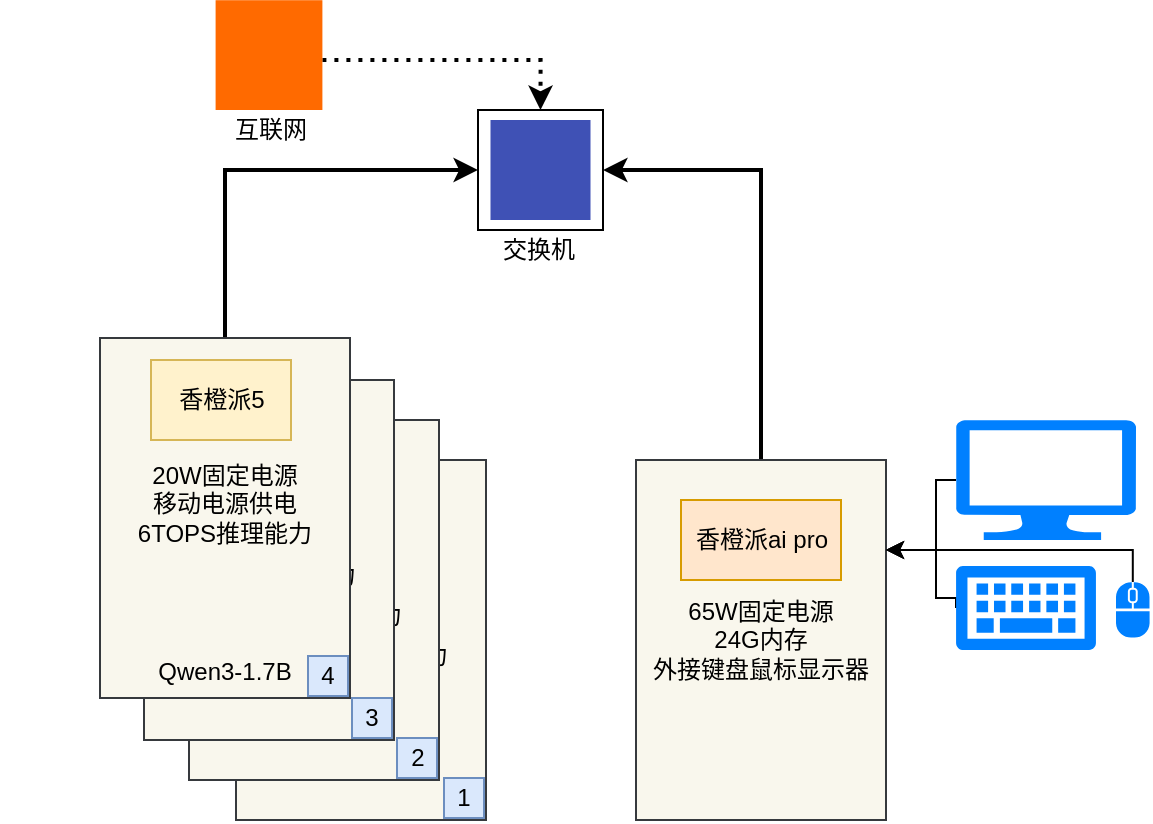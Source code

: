 <mxfile version="28.0.4">
  <diagram name="第 1 页" id="Zs4RSEsippY4Q-daVaDR">
    <mxGraphModel dx="957" dy="1747" grid="1" gridSize="10" guides="1" tooltips="1" connect="1" arrows="1" fold="1" page="1" pageScale="1" pageWidth="827" pageHeight="1169" math="0" shadow="0">
      <root>
        <mxCell id="0" />
        <mxCell id="1" parent="0" />
        <mxCell id="MkoVejmkBs83C9UF1eeo-54" value="" style="rounded=0;whiteSpace=wrap;html=1;" vertex="1" parent="1">
          <mxGeometry x="351" y="35" width="62.5" height="60" as="geometry" />
        </mxCell>
        <mxCell id="MkoVejmkBs83C9UF1eeo-59" style="edgeStyle=orthogonalEdgeStyle;rounded=0;orthogonalLoop=1;jettySize=auto;html=1;exitX=0.5;exitY=0;exitDx=0;exitDy=0;entryX=1;entryY=0.5;entryDx=0;entryDy=0;strokeWidth=2;" edge="1" parent="1" source="MkoVejmkBs83C9UF1eeo-4" target="MkoVejmkBs83C9UF1eeo-54">
          <mxGeometry relative="1" as="geometry" />
        </mxCell>
        <mxCell id="MkoVejmkBs83C9UF1eeo-4" value="&lt;div&gt;65W固定电源&lt;/div&gt;&lt;div&gt;24G内存&lt;/div&gt;&lt;div&gt;外接键盘鼠标显示器&lt;/div&gt;" style="rounded=0;whiteSpace=wrap;html=1;fillColor=#f9f7ed;strokeColor=#36393d;" vertex="1" parent="1">
          <mxGeometry x="430" y="210" width="125" height="180" as="geometry" />
        </mxCell>
        <mxCell id="MkoVejmkBs83C9UF1eeo-3" value="&lt;div&gt;20W固定电源&lt;/div&gt;&lt;div&gt;移动电源供电&lt;/div&gt;&lt;div&gt;6TOPS推理能力&lt;/div&gt;&lt;div&gt;&lt;br&gt;&lt;/div&gt;" style="rounded=0;whiteSpace=wrap;html=1;fillColor=#f9f7ed;strokeColor=#36393d;movable=1;resizable=1;rotatable=1;deletable=1;editable=1;locked=0;connectable=1;" vertex="1" parent="1">
          <mxGeometry x="230" y="210" width="125" height="180" as="geometry" />
        </mxCell>
        <mxCell id="MkoVejmkBs83C9UF1eeo-1" value="香橙派5" style="rounded=0;whiteSpace=wrap;html=1;fillColor=#fff2cc;strokeColor=#d6b656;movable=0;resizable=0;rotatable=0;deletable=0;editable=0;locked=1;connectable=0;" vertex="1" parent="1">
          <mxGeometry x="257.5" y="230" width="70" height="40" as="geometry" />
        </mxCell>
        <mxCell id="MkoVejmkBs83C9UF1eeo-2" value="香橙派ai pro" style="rounded=0;whiteSpace=wrap;html=1;fillColor=#ffe6cc;strokeColor=#d79b00;" vertex="1" parent="1">
          <mxGeometry x="452.5" y="230" width="80" height="40" as="geometry" />
        </mxCell>
        <mxCell id="MkoVejmkBs83C9UF1eeo-68" style="edgeStyle=orthogonalEdgeStyle;rounded=0;orthogonalLoop=1;jettySize=auto;html=1;exitX=0;exitY=0.5;exitDx=0;exitDy=0;exitPerimeter=0;entryX=1;entryY=0.25;entryDx=0;entryDy=0;" edge="1" parent="1" source="MkoVejmkBs83C9UF1eeo-6" target="MkoVejmkBs83C9UF1eeo-4">
          <mxGeometry relative="1" as="geometry">
            <Array as="points">
              <mxPoint x="590" y="279" />
              <mxPoint x="580" y="279" />
              <mxPoint x="580" y="255" />
            </Array>
          </mxGeometry>
        </mxCell>
        <mxCell id="MkoVejmkBs83C9UF1eeo-6" value="" style="sketch=0;aspect=fixed;pointerEvents=1;shadow=0;dashed=0;html=1;strokeColor=none;labelPosition=center;verticalLabelPosition=bottom;verticalAlign=top;align=center;fillColor=light-dark(#0080ff, #bfd3ff);shape=mxgraph.mscae.enterprise.keyboard" vertex="1" parent="1">
          <mxGeometry x="590" y="263" width="70" height="42" as="geometry" />
        </mxCell>
        <mxCell id="MkoVejmkBs83C9UF1eeo-64" style="edgeStyle=orthogonalEdgeStyle;rounded=0;orthogonalLoop=1;jettySize=auto;html=1;exitX=0;exitY=0.5;exitDx=0;exitDy=0;exitPerimeter=0;entryX=1;entryY=0.25;entryDx=0;entryDy=0;" edge="1" parent="1" source="MkoVejmkBs83C9UF1eeo-7" target="MkoVejmkBs83C9UF1eeo-4">
          <mxGeometry relative="1" as="geometry">
            <Array as="points">
              <mxPoint x="580" y="220" />
              <mxPoint x="580" y="255" />
            </Array>
          </mxGeometry>
        </mxCell>
        <mxCell id="MkoVejmkBs83C9UF1eeo-7" value="" style="verticalLabelPosition=bottom;html=1;verticalAlign=top;align=center;strokeColor=none;fillColor=light-dark(#0080ff, #0089b6);shape=mxgraph.azure.computer;pointerEvents=1;" vertex="1" parent="1">
          <mxGeometry x="590" y="190" width="90" height="60" as="geometry" />
        </mxCell>
        <mxCell id="MkoVejmkBs83C9UF1eeo-66" style="edgeStyle=orthogonalEdgeStyle;rounded=0;orthogonalLoop=1;jettySize=auto;html=1;exitX=0.5;exitY=0;exitDx=0;exitDy=0;exitPerimeter=0;entryX=1;entryY=0.25;entryDx=0;entryDy=0;" edge="1" parent="1" source="MkoVejmkBs83C9UF1eeo-8" target="MkoVejmkBs83C9UF1eeo-4">
          <mxGeometry relative="1" as="geometry">
            <Array as="points">
              <mxPoint x="678" y="255" />
            </Array>
          </mxGeometry>
        </mxCell>
        <mxCell id="MkoVejmkBs83C9UF1eeo-8" value="" style="sketch=0;aspect=fixed;pointerEvents=1;shadow=0;dashed=0;html=1;strokeColor=none;labelPosition=center;verticalLabelPosition=bottom;verticalAlign=top;align=center;fillColor=light-dark(#0080ff, #bfd3ff);shape=mxgraph.mscae.enterprise.mouse" vertex="1" parent="1">
          <mxGeometry x="670" y="271" width="16.8" height="28" as="geometry" />
        </mxCell>
        <mxCell id="MkoVejmkBs83C9UF1eeo-17" value="" style="shape=image;html=1;verticalAlign=top;verticalLabelPosition=bottom;labelBackgroundColor=#ffffff;imageAspect=0;aspect=fixed;image=https://icons.diagrams.net/icon-cache1/Unicons_Line_vol_5-2967/robot-789.svg;movable=0;resizable=0;rotatable=0;deletable=0;editable=0;locked=1;connectable=0;" vertex="1" parent="1">
          <mxGeometry x="267.5" y="320" width="50" height="50" as="geometry" />
        </mxCell>
        <mxCell id="MkoVejmkBs83C9UF1eeo-28" value="&lt;div&gt;20W固定电源&lt;/div&gt;&lt;div&gt;移动电源供电&lt;/div&gt;&lt;div&gt;6TOPS推理能力&lt;/div&gt;&lt;div&gt;&lt;br&gt;&lt;/div&gt;" style="rounded=0;whiteSpace=wrap;html=1;fillColor=#f9f7ed;strokeColor=#36393d;movable=1;resizable=1;rotatable=1;deletable=1;editable=1;locked=0;connectable=1;" vertex="1" parent="1">
          <mxGeometry x="206.5" y="190" width="125" height="180" as="geometry" />
        </mxCell>
        <mxCell id="MkoVejmkBs83C9UF1eeo-29" value="香橙派5" style="rounded=0;whiteSpace=wrap;html=1;fillColor=#fff2cc;strokeColor=#d6b656;movable=1;resizable=1;rotatable=1;deletable=1;editable=1;locked=0;connectable=1;" vertex="1" parent="1">
          <mxGeometry x="230" y="210" width="70" height="40" as="geometry" />
        </mxCell>
        <mxCell id="MkoVejmkBs83C9UF1eeo-30" value="" style="shape=image;html=1;verticalAlign=top;verticalLabelPosition=bottom;labelBackgroundColor=#ffffff;imageAspect=0;aspect=fixed;image=https://icons.diagrams.net/icon-cache1/Unicons_Line_vol_5-2967/robot-789.svg;movable=1;resizable=1;rotatable=1;deletable=1;editable=1;locked=0;connectable=1;" vertex="1" parent="1">
          <mxGeometry x="240" y="300" width="50" height="50" as="geometry" />
        </mxCell>
        <mxCell id="MkoVejmkBs83C9UF1eeo-36" value="&lt;div&gt;20W固定电源&lt;/div&gt;&lt;div&gt;移动电源供电&lt;/div&gt;&lt;div&gt;6TOPS推理能力&lt;/div&gt;&lt;div&gt;&lt;br&gt;&lt;/div&gt;" style="rounded=0;whiteSpace=wrap;html=1;fillColor=#f9f7ed;strokeColor=#36393d;movable=1;resizable=1;rotatable=1;deletable=1;editable=1;locked=0;connectable=1;" vertex="1" parent="1">
          <mxGeometry x="184" y="170" width="125" height="180" as="geometry" />
        </mxCell>
        <mxCell id="MkoVejmkBs83C9UF1eeo-37" value="香橙派5" style="rounded=0;whiteSpace=wrap;html=1;fillColor=#fff2cc;strokeColor=#d6b656;movable=1;resizable=1;rotatable=1;deletable=1;editable=1;locked=0;connectable=1;" vertex="1" parent="1">
          <mxGeometry x="202.5" y="190" width="70" height="40" as="geometry" />
        </mxCell>
        <mxCell id="MkoVejmkBs83C9UF1eeo-38" value="" style="shape=image;html=1;verticalAlign=top;verticalLabelPosition=bottom;labelBackgroundColor=#ffffff;imageAspect=0;aspect=fixed;image=https://icons.diagrams.net/icon-cache1/Unicons_Line_vol_5-2967/robot-789.svg;movable=1;resizable=1;rotatable=1;deletable=1;editable=1;locked=0;connectable=1;" vertex="1" parent="1">
          <mxGeometry x="212.5" y="280" width="50" height="50" as="geometry" />
        </mxCell>
        <mxCell id="MkoVejmkBs83C9UF1eeo-58" style="edgeStyle=orthogonalEdgeStyle;rounded=0;orthogonalLoop=1;jettySize=auto;html=1;exitX=0.5;exitY=0;exitDx=0;exitDy=0;entryX=0;entryY=0.5;entryDx=0;entryDy=0;strokeWidth=2;" edge="1" parent="1" source="MkoVejmkBs83C9UF1eeo-39" target="MkoVejmkBs83C9UF1eeo-54">
          <mxGeometry relative="1" as="geometry" />
        </mxCell>
        <mxCell id="MkoVejmkBs83C9UF1eeo-39" value="&lt;div&gt;20W固定电源&lt;/div&gt;&lt;div&gt;移动电源供电&lt;/div&gt;&lt;div&gt;6TOPS推理能力&lt;/div&gt;&lt;div&gt;&lt;br&gt;&lt;/div&gt;" style="rounded=0;whiteSpace=wrap;html=1;movable=1;resizable=1;rotatable=1;deletable=1;editable=1;locked=0;connectable=1;fillColor=#f9f7ed;strokeColor=#36393d;" vertex="1" parent="1">
          <mxGeometry x="162" y="149" width="125" height="180" as="geometry" />
        </mxCell>
        <mxCell id="MkoVejmkBs83C9UF1eeo-40" value="香橙派5" style="rounded=0;whiteSpace=wrap;html=1;fillColor=#fff2cc;strokeColor=#d6b656;movable=1;resizable=1;rotatable=1;deletable=1;editable=1;locked=0;connectable=1;" vertex="1" parent="1">
          <mxGeometry x="187.5" y="160" width="70" height="40" as="geometry" />
        </mxCell>
        <mxCell id="MkoVejmkBs83C9UF1eeo-41" value="" style="shape=image;html=1;verticalAlign=top;verticalLabelPosition=bottom;labelBackgroundColor=#ffffff;imageAspect=0;aspect=fixed;image=https://icons.diagrams.net/icon-cache1/Unicons_Line_vol_5-2967/robot-789.svg;movable=1;resizable=1;rotatable=1;deletable=1;editable=1;locked=0;connectable=1;imageBorder=none;" vertex="1" parent="1">
          <mxGeometry x="197.5" y="259" width="51" height="51" as="geometry" />
        </mxCell>
        <mxCell id="MkoVejmkBs83C9UF1eeo-42" value="1" style="rounded=0;whiteSpace=wrap;html=1;fillColor=#dae8fc;strokeColor=#6c8ebf;" vertex="1" parent="1">
          <mxGeometry x="334" y="369" width="20" height="20" as="geometry" />
        </mxCell>
        <mxCell id="MkoVejmkBs83C9UF1eeo-45" value="2" style="rounded=0;whiteSpace=wrap;html=1;fillColor=#dae8fc;strokeColor=#6c8ebf;" vertex="1" parent="1">
          <mxGeometry x="310.5" y="349" width="20" height="20" as="geometry" />
        </mxCell>
        <mxCell id="MkoVejmkBs83C9UF1eeo-46" value="3" style="rounded=0;whiteSpace=wrap;html=1;fillColor=#dae8fc;strokeColor=#6c8ebf;" vertex="1" parent="1">
          <mxGeometry x="288" y="329" width="20" height="20" as="geometry" />
        </mxCell>
        <mxCell id="MkoVejmkBs83C9UF1eeo-48" value="4" style="rounded=0;whiteSpace=wrap;html=1;fillColor=#dae8fc;strokeColor=#6c8ebf;" vertex="1" parent="1">
          <mxGeometry x="266" y="308" width="20" height="20" as="geometry" />
        </mxCell>
        <mxCell id="MkoVejmkBs83C9UF1eeo-51" value="" style="fillColor=#3F51B5;aspect=fixed;sketch=0;pointerEvents=1;shadow=0;dashed=0;html=1;strokeColor=none;labelPosition=center;verticalLabelPosition=bottom;outlineConnect=0;verticalAlign=top;align=center;shape=mxgraph.openstack.cinder_volume;" vertex="1" parent="1">
          <mxGeometry x="357.25" y="40" width="50" height="50" as="geometry" />
        </mxCell>
        <mxCell id="MkoVejmkBs83C9UF1eeo-63" style="edgeStyle=orthogonalEdgeStyle;rounded=0;orthogonalLoop=1;jettySize=auto;html=1;strokeWidth=2;entryX=0.5;entryY=0;entryDx=0;entryDy=0;dashed=1;dashPattern=1 2;" edge="1" parent="1" source="MkoVejmkBs83C9UF1eeo-60" target="MkoVejmkBs83C9UF1eeo-54">
          <mxGeometry relative="1" as="geometry">
            <Array as="points">
              <mxPoint x="382" y="10" />
            </Array>
          </mxGeometry>
        </mxCell>
        <mxCell id="MkoVejmkBs83C9UF1eeo-60" value="" style="points=[];aspect=fixed;html=1;align=center;shadow=0;dashed=0;fillColor=#FF6A00;strokeColor=none;shape=mxgraph.alibaba_cloud.cen_cloud_enterprise_network;labelBorderColor=none;" vertex="1" parent="1">
          <mxGeometry x="219.8" y="-19.9" width="53.4" height="54.9" as="geometry" />
        </mxCell>
        <mxCell id="MkoVejmkBs83C9UF1eeo-62" style="edgeStyle=orthogonalEdgeStyle;rounded=0;orthogonalLoop=1;jettySize=auto;html=1;entryX=0.979;entryY=0.504;entryDx=0;entryDy=0;entryPerimeter=0;strokeColor=none;shape=flexArrow;" edge="1" parent="1">
          <mxGeometry relative="1" as="geometry">
            <mxPoint x="382" y="20" as="sourcePoint" />
            <mxPoint x="112.279" y="61.67" as="targetPoint" />
            <Array as="points">
              <mxPoint x="382" y="9" />
              <mxPoint x="170" y="9" />
              <mxPoint x="170" y="62" />
            </Array>
          </mxGeometry>
        </mxCell>
        <mxCell id="MkoVejmkBs83C9UF1eeo-69" value="Qwen3-1.7B" style="text;html=1;align=center;verticalAlign=middle;resizable=0;points=[];autosize=1;strokeColor=none;fillColor=none;" vertex="1" parent="1">
          <mxGeometry x="178.5" y="301" width="90" height="30" as="geometry" />
        </mxCell>
        <mxCell id="MkoVejmkBs83C9UF1eeo-70" value="交换机" style="text;html=1;align=center;verticalAlign=middle;resizable=0;points=[];autosize=1;strokeColor=none;fillColor=none;" vertex="1" parent="1">
          <mxGeometry x="351" y="90" width="60" height="30" as="geometry" />
        </mxCell>
        <mxCell id="MkoVejmkBs83C9UF1eeo-71" value="互联网" style="text;html=1;align=center;verticalAlign=middle;resizable=0;points=[];autosize=1;strokeColor=none;fillColor=none;" vertex="1" parent="1">
          <mxGeometry x="216.5" y="30" width="60" height="30" as="geometry" />
        </mxCell>
      </root>
    </mxGraphModel>
  </diagram>
</mxfile>
